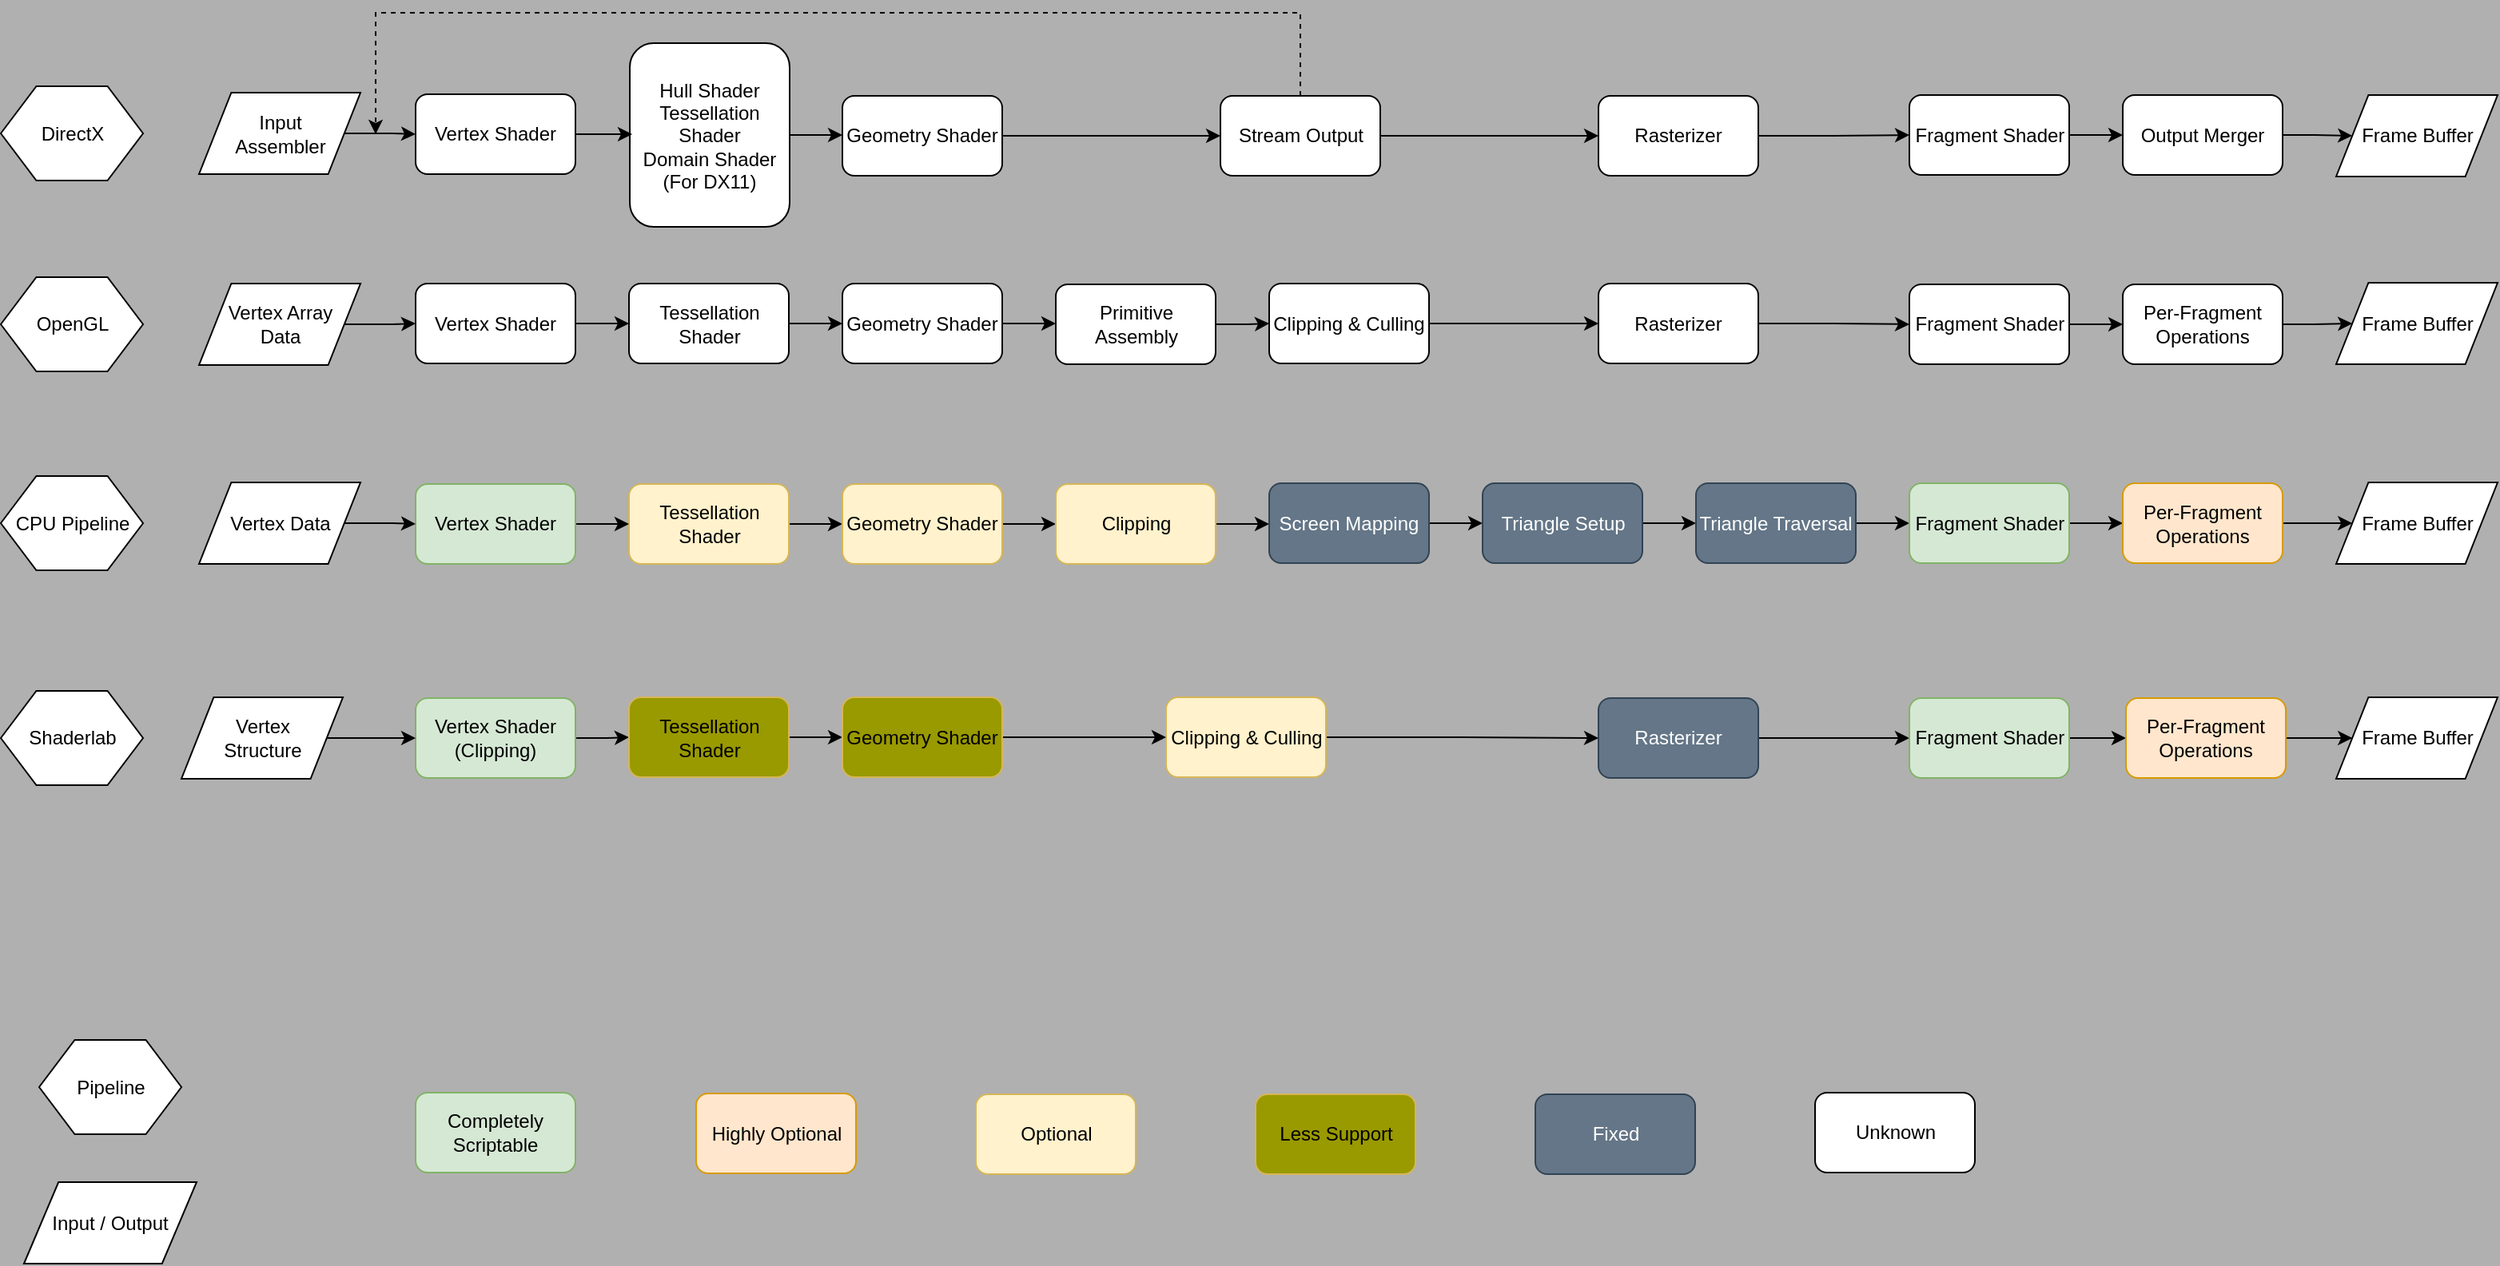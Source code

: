 <mxfile version="10.5.9" type="device"><diagram name="Page-1" id="edf60f1a-56cd-e834-aa8a-f176f3a09ee4"><mxGraphModel dx="2406" dy="980" grid="0" gridSize="10" guides="1" tooltips="1" connect="1" arrows="1" fold="1" page="1" pageScale="1" pageWidth="600" pageHeight="900" background="#B0B0B0" math="0" shadow="0"><root><mxCell id="0"/><mxCell id="1" parent="0"/><mxCell id="EK5aybAwQt3Stfx6Am9G-25" style="edgeStyle=orthogonalEdgeStyle;rounded=0;orthogonalLoop=1;jettySize=auto;html=1;exitX=1;exitY=0.5;exitDx=0;exitDy=0;entryX=0;entryY=0.5;entryDx=0;entryDy=0;" edge="1" parent="1" source="EK5aybAwQt3Stfx6Am9G-5" target="EK5aybAwQt3Stfx6Am9G-10"><mxGeometry relative="1" as="geometry"/></mxCell><mxCell id="EK5aybAwQt3Stfx6Am9G-5" value="Tessellation Shader" style="rounded=1;whiteSpace=wrap;html=1;fillColor=#fff2cc;strokeColor=#d6b656;" vertex="1" parent="1"><mxGeometry x="-86.5" y="375" width="100" height="50" as="geometry"/></mxCell><mxCell id="EK5aybAwQt3Stfx6Am9G-24" style="edgeStyle=orthogonalEdgeStyle;rounded=0;orthogonalLoop=1;jettySize=auto;html=1;exitX=1;exitY=0.5;exitDx=0;exitDy=0;entryX=0;entryY=0.5;entryDx=0;entryDy=0;" edge="1" parent="1" source="EK5aybAwQt3Stfx6Am9G-6" target="EK5aybAwQt3Stfx6Am9G-5"><mxGeometry relative="1" as="geometry"/></mxCell><mxCell id="EK5aybAwQt3Stfx6Am9G-6" value="Vertex Shader" style="rounded=1;whiteSpace=wrap;html=1;fillColor=#d5e8d4;strokeColor=#82b366;" vertex="1" parent="1"><mxGeometry x="-220" y="375" width="100" height="50" as="geometry"/></mxCell><mxCell id="EK5aybAwQt3Stfx6Am9G-28" style="edgeStyle=orthogonalEdgeStyle;rounded=0;orthogonalLoop=1;jettySize=auto;html=1;exitX=1;exitY=0.5;exitDx=0;exitDy=0;" edge="1" parent="1" source="EK5aybAwQt3Stfx6Am9G-10" target="EK5aybAwQt3Stfx6Am9G-11"><mxGeometry relative="1" as="geometry"/></mxCell><mxCell id="EK5aybAwQt3Stfx6Am9G-10" value="Geometry Shader" style="rounded=1;whiteSpace=wrap;html=1;fillColor=#fff2cc;strokeColor=#d6b656;" vertex="1" parent="1"><mxGeometry x="47" y="375" width="100" height="50" as="geometry"/></mxCell><mxCell id="EK5aybAwQt3Stfx6Am9G-139" style="edgeStyle=orthogonalEdgeStyle;rounded=0;orthogonalLoop=1;jettySize=auto;html=1;exitX=1;exitY=0.5;exitDx=0;exitDy=0;entryX=0;entryY=0.5;entryDx=0;entryDy=0;" edge="1" parent="1" source="EK5aybAwQt3Stfx6Am9G-11" target="EK5aybAwQt3Stfx6Am9G-12"><mxGeometry relative="1" as="geometry"/></mxCell><mxCell id="EK5aybAwQt3Stfx6Am9G-11" value="Clipping" style="rounded=1;whiteSpace=wrap;html=1;fillColor=#fff2cc;strokeColor=#d6b656;" vertex="1" parent="1"><mxGeometry x="180.5" y="375" width="100" height="50" as="geometry"/></mxCell><mxCell id="EK5aybAwQt3Stfx6Am9G-32" style="edgeStyle=orthogonalEdgeStyle;rounded=0;orthogonalLoop=1;jettySize=auto;html=1;exitX=1;exitY=0.5;exitDx=0;exitDy=0;entryX=0;entryY=0.5;entryDx=0;entryDy=0;" edge="1" parent="1" source="EK5aybAwQt3Stfx6Am9G-12" target="EK5aybAwQt3Stfx6Am9G-15"><mxGeometry relative="1" as="geometry"/></mxCell><mxCell id="EK5aybAwQt3Stfx6Am9G-12" value="Screen Mapping" style="rounded=1;whiteSpace=wrap;html=1;fillColor=#647687;strokeColor=#314354;fontColor=#ffffff;" vertex="1" parent="1"><mxGeometry x="314" y="374.5" width="100" height="50" as="geometry"/></mxCell><mxCell id="EK5aybAwQt3Stfx6Am9G-33" style="edgeStyle=orthogonalEdgeStyle;rounded=0;orthogonalLoop=1;jettySize=auto;html=1;exitX=1;exitY=0.5;exitDx=0;exitDy=0;" edge="1" parent="1" source="EK5aybAwQt3Stfx6Am9G-15" target="EK5aybAwQt3Stfx6Am9G-16"><mxGeometry relative="1" as="geometry"/></mxCell><mxCell id="EK5aybAwQt3Stfx6Am9G-15" value="Triangle Setup" style="rounded=1;whiteSpace=wrap;html=1;fillColor=#647687;strokeColor=#314354;fontColor=#ffffff;" vertex="1" parent="1"><mxGeometry x="447.5" y="374.5" width="100" height="50" as="geometry"/></mxCell><mxCell id="EK5aybAwQt3Stfx6Am9G-35" style="edgeStyle=orthogonalEdgeStyle;rounded=0;orthogonalLoop=1;jettySize=auto;html=1;exitX=1;exitY=0.5;exitDx=0;exitDy=0;entryX=0;entryY=0.5;entryDx=0;entryDy=0;" edge="1" parent="1" source="EK5aybAwQt3Stfx6Am9G-16" target="EK5aybAwQt3Stfx6Am9G-17"><mxGeometry relative="1" as="geometry"/></mxCell><mxCell id="EK5aybAwQt3Stfx6Am9G-16" value="Triangle Traversal" style="rounded=1;whiteSpace=wrap;html=1;fillColor=#647687;strokeColor=#314354;fontColor=#ffffff;" vertex="1" parent="1"><mxGeometry x="581" y="374.5" width="100" height="50" as="geometry"/></mxCell><mxCell id="EK5aybAwQt3Stfx6Am9G-36" style="edgeStyle=orthogonalEdgeStyle;rounded=0;orthogonalLoop=1;jettySize=auto;html=1;exitX=1;exitY=0.5;exitDx=0;exitDy=0;" edge="1" parent="1" source="EK5aybAwQt3Stfx6Am9G-17" target="EK5aybAwQt3Stfx6Am9G-18"><mxGeometry relative="1" as="geometry"/></mxCell><mxCell id="EK5aybAwQt3Stfx6Am9G-17" value="Fragment Shader" style="rounded=1;whiteSpace=wrap;html=1;fillColor=#d5e8d4;strokeColor=#82b366;" vertex="1" parent="1"><mxGeometry x="714.5" y="374.5" width="100" height="50" as="geometry"/></mxCell><mxCell id="EK5aybAwQt3Stfx6Am9G-37" style="edgeStyle=orthogonalEdgeStyle;rounded=0;orthogonalLoop=1;jettySize=auto;html=1;exitX=1;exitY=0.5;exitDx=0;exitDy=0;entryX=0;entryY=0.5;entryDx=0;entryDy=0;" edge="1" parent="1" source="EK5aybAwQt3Stfx6Am9G-18" target="EK5aybAwQt3Stfx6Am9G-19"><mxGeometry relative="1" as="geometry"/></mxCell><mxCell id="EK5aybAwQt3Stfx6Am9G-18" value="Per-Fragment Operations&lt;br&gt;" style="rounded=1;whiteSpace=wrap;html=1;fillColor=#ffe6cc;strokeColor=#d79b00;" vertex="1" parent="1"><mxGeometry x="848" y="374.5" width="100" height="50" as="geometry"/></mxCell><mxCell id="EK5aybAwQt3Stfx6Am9G-19" value="Frame Buffer" style="shape=parallelogram;perimeter=parallelogramPerimeter;whiteSpace=wrap;html=1;" vertex="1" parent="1"><mxGeometry x="981.5" y="374" width="101" height="51" as="geometry"/></mxCell><mxCell id="EK5aybAwQt3Stfx6Am9G-20" value="&lt;span&gt;CPU Pipeline&lt;/span&gt;" style="shape=hexagon;perimeter=hexagonPerimeter2;whiteSpace=wrap;html=1;rounded=0;comic=0;" vertex="1" parent="1"><mxGeometry x="-479.5" y="370" width="89" height="59" as="geometry"/></mxCell><mxCell id="EK5aybAwQt3Stfx6Am9G-23" style="edgeStyle=orthogonalEdgeStyle;rounded=0;orthogonalLoop=1;jettySize=auto;html=1;exitX=1;exitY=0.5;exitDx=0;exitDy=0;entryX=0;entryY=0.5;entryDx=0;entryDy=0;" edge="1" parent="1" source="EK5aybAwQt3Stfx6Am9G-22" target="EK5aybAwQt3Stfx6Am9G-6"><mxGeometry relative="1" as="geometry"/></mxCell><mxCell id="EK5aybAwQt3Stfx6Am9G-22" value="Vertex Data" style="shape=parallelogram;perimeter=parallelogramPerimeter;whiteSpace=wrap;html=1;" vertex="1" parent="1"><mxGeometry x="-355.5" y="374" width="101" height="51" as="geometry"/></mxCell><mxCell id="EK5aybAwQt3Stfx6Am9G-98" style="edgeStyle=orthogonalEdgeStyle;rounded=0;orthogonalLoop=1;jettySize=auto;html=1;exitX=1;exitY=0.5;exitDx=0;exitDy=0;" edge="1" parent="1" source="EK5aybAwQt3Stfx6Am9G-41" target="EK5aybAwQt3Stfx6Am9G-66"><mxGeometry relative="1" as="geometry"/></mxCell><mxCell id="EK5aybAwQt3Stfx6Am9G-41" value="Vertex Shader&lt;br&gt;(Clipping)&lt;br&gt;" style="rounded=1;whiteSpace=wrap;html=1;fillColor=#d5e8d4;strokeColor=#82b366;" vertex="1" parent="1"><mxGeometry x="-220" y="509" width="100" height="50" as="geometry"/></mxCell><mxCell id="EK5aybAwQt3Stfx6Am9G-93" style="edgeStyle=orthogonalEdgeStyle;rounded=0;orthogonalLoop=1;jettySize=auto;html=1;exitX=1;exitY=0.5;exitDx=0;exitDy=0;entryX=0;entryY=0.5;entryDx=0;entryDy=0;" edge="1" parent="1" source="EK5aybAwQt3Stfx6Am9G-51" target="EK5aybAwQt3Stfx6Am9G-53"><mxGeometry relative="1" as="geometry"/></mxCell><mxCell id="EK5aybAwQt3Stfx6Am9G-51" value="Rasterizer" style="rounded=1;whiteSpace=wrap;html=1;fillColor=#647687;strokeColor=#314354;fontColor=#ffffff;" vertex="1" parent="1"><mxGeometry x="520" y="509" width="100" height="50" as="geometry"/></mxCell><mxCell id="EK5aybAwQt3Stfx6Am9G-52" style="edgeStyle=orthogonalEdgeStyle;rounded=0;orthogonalLoop=1;jettySize=auto;html=1;exitX=1;exitY=0.5;exitDx=0;exitDy=0;" edge="1" parent="1" source="EK5aybAwQt3Stfx6Am9G-53" target="EK5aybAwQt3Stfx6Am9G-55"><mxGeometry relative="1" as="geometry"/></mxCell><mxCell id="EK5aybAwQt3Stfx6Am9G-53" value="Fragment Shader" style="rounded=1;whiteSpace=wrap;html=1;fillColor=#d5e8d4;strokeColor=#82b366;" vertex="1" parent="1"><mxGeometry x="714.5" y="509" width="100" height="50" as="geometry"/></mxCell><mxCell id="EK5aybAwQt3Stfx6Am9G-54" style="edgeStyle=orthogonalEdgeStyle;rounded=0;orthogonalLoop=1;jettySize=auto;html=1;exitX=1;exitY=0.5;exitDx=0;exitDy=0;entryX=0;entryY=0.5;entryDx=0;entryDy=0;" edge="1" parent="1" source="EK5aybAwQt3Stfx6Am9G-55" target="EK5aybAwQt3Stfx6Am9G-56"><mxGeometry relative="1" as="geometry"/></mxCell><mxCell id="EK5aybAwQt3Stfx6Am9G-55" value="Per-Fragment Operations&lt;br&gt;" style="rounded=1;whiteSpace=wrap;html=1;fillColor=#ffe6cc;strokeColor=#d79b00;" vertex="1" parent="1"><mxGeometry x="850" y="509" width="100" height="50" as="geometry"/></mxCell><mxCell id="EK5aybAwQt3Stfx6Am9G-56" value="Frame Buffer" style="shape=parallelogram;perimeter=parallelogramPerimeter;whiteSpace=wrap;html=1;" vertex="1" parent="1"><mxGeometry x="981.5" y="508.5" width="101" height="51" as="geometry"/></mxCell><mxCell id="EK5aybAwQt3Stfx6Am9G-57" value="&lt;span&gt;Shaderlab&lt;/span&gt;" style="shape=hexagon;perimeter=hexagonPerimeter2;whiteSpace=wrap;html=1;rounded=0;comic=0;" vertex="1" parent="1"><mxGeometry x="-479.5" y="504.5" width="89" height="59" as="geometry"/></mxCell><mxCell id="EK5aybAwQt3Stfx6Am9G-58" style="edgeStyle=orthogonalEdgeStyle;rounded=0;orthogonalLoop=1;jettySize=auto;html=1;exitX=1;exitY=0.5;exitDx=0;exitDy=0;entryX=0;entryY=0.5;entryDx=0;entryDy=0;" edge="1" parent="1" source="EK5aybAwQt3Stfx6Am9G-59" target="EK5aybAwQt3Stfx6Am9G-41"><mxGeometry relative="1" as="geometry"/></mxCell><mxCell id="EK5aybAwQt3Stfx6Am9G-59" value="Vertex&lt;br&gt;Structure" style="shape=parallelogram;perimeter=parallelogramPerimeter;whiteSpace=wrap;html=1;" vertex="1" parent="1"><mxGeometry x="-366.5" y="508.5" width="101" height="51" as="geometry"/></mxCell><mxCell id="EK5aybAwQt3Stfx6Am9G-94" style="edgeStyle=orthogonalEdgeStyle;rounded=0;orthogonalLoop=1;jettySize=auto;html=1;" edge="1" parent="1" source="EK5aybAwQt3Stfx6Am9G-61" target="EK5aybAwQt3Stfx6Am9G-51"><mxGeometry relative="1" as="geometry"/></mxCell><mxCell id="EK5aybAwQt3Stfx6Am9G-61" value="Clipping &amp;amp; Culling" style="rounded=1;whiteSpace=wrap;html=1;fillColor=#fff2cc;strokeColor=#d6b656;" vertex="1" parent="1"><mxGeometry x="249.5" y="508.5" width="100" height="50" as="geometry"/></mxCell><mxCell id="EK5aybAwQt3Stfx6Am9G-65" style="edgeStyle=orthogonalEdgeStyle;rounded=0;orthogonalLoop=1;jettySize=auto;html=1;exitX=1;exitY=0.5;exitDx=0;exitDy=0;entryX=0;entryY=0.5;entryDx=0;entryDy=0;" edge="1" parent="1" source="EK5aybAwQt3Stfx6Am9G-66" target="EK5aybAwQt3Stfx6Am9G-67"><mxGeometry relative="1" as="geometry"/></mxCell><mxCell id="EK5aybAwQt3Stfx6Am9G-66" value="Tessellation Shader" style="rounded=1;whiteSpace=wrap;html=1;fillColor=#999900;strokeColor=#d6b656;" vertex="1" parent="1"><mxGeometry x="-86.5" y="508.5" width="100" height="50" as="geometry"/></mxCell><mxCell id="EK5aybAwQt3Stfx6Am9G-69" style="edgeStyle=orthogonalEdgeStyle;rounded=0;orthogonalLoop=1;jettySize=auto;html=1;exitX=1;exitY=0.5;exitDx=0;exitDy=0;entryX=0;entryY=0.5;entryDx=0;entryDy=0;" edge="1" parent="1" source="EK5aybAwQt3Stfx6Am9G-67" target="EK5aybAwQt3Stfx6Am9G-61"><mxGeometry relative="1" as="geometry"/></mxCell><mxCell id="EK5aybAwQt3Stfx6Am9G-67" value="Geometry Shader" style="rounded=1;whiteSpace=wrap;html=1;fillColor=#999900;strokeColor=#d6b656;" vertex="1" parent="1"><mxGeometry x="47" y="508.5" width="100" height="50" as="geometry"/></mxCell><mxCell id="EK5aybAwQt3Stfx6Am9G-70" style="edgeStyle=orthogonalEdgeStyle;rounded=0;orthogonalLoop=1;jettySize=auto;html=1;exitX=1;exitY=0.5;exitDx=0;exitDy=0;entryX=0;entryY=0.5;entryDx=0;entryDy=0;" edge="1" parent="1" source="EK5aybAwQt3Stfx6Am9G-71" target="EK5aybAwQt3Stfx6Am9G-75"><mxGeometry relative="1" as="geometry"/></mxCell><mxCell id="EK5aybAwQt3Stfx6Am9G-71" value="Tessellation Shader" style="rounded=1;whiteSpace=wrap;html=1;" vertex="1" parent="1"><mxGeometry x="-86.5" y="249.5" width="100" height="50" as="geometry"/></mxCell><mxCell id="EK5aybAwQt3Stfx6Am9G-72" style="edgeStyle=orthogonalEdgeStyle;rounded=0;orthogonalLoop=1;jettySize=auto;html=1;exitX=1;exitY=0.5;exitDx=0;exitDy=0;entryX=0;entryY=0.5;entryDx=0;entryDy=0;" edge="1" parent="1" source="EK5aybAwQt3Stfx6Am9G-73" target="EK5aybAwQt3Stfx6Am9G-71"><mxGeometry relative="1" as="geometry"/></mxCell><mxCell id="EK5aybAwQt3Stfx6Am9G-73" value="Vertex Shader" style="rounded=1;whiteSpace=wrap;html=1;" vertex="1" parent="1"><mxGeometry x="-220" y="249.5" width="100" height="50" as="geometry"/></mxCell><mxCell id="EK5aybAwQt3Stfx6Am9G-99" style="edgeStyle=orthogonalEdgeStyle;rounded=0;orthogonalLoop=1;jettySize=auto;html=1;exitX=1;exitY=0.5;exitDx=0;exitDy=0;entryX=0;entryY=0.5;entryDx=0;entryDy=0;" edge="1" parent="1" source="EK5aybAwQt3Stfx6Am9G-75" target="EK5aybAwQt3Stfx6Am9G-92"><mxGeometry relative="1" as="geometry"/></mxCell><mxCell id="EK5aybAwQt3Stfx6Am9G-75" value="Geometry Shader" style="rounded=1;whiteSpace=wrap;html=1;" vertex="1" parent="1"><mxGeometry x="47" y="249.5" width="100" height="50" as="geometry"/></mxCell><mxCell id="EK5aybAwQt3Stfx6Am9G-102" style="edgeStyle=orthogonalEdgeStyle;rounded=0;orthogonalLoop=1;jettySize=auto;html=1;exitX=1;exitY=0.5;exitDx=0;exitDy=0;" edge="1" parent="1" source="EK5aybAwQt3Stfx6Am9G-77" target="EK5aybAwQt3Stfx6Am9G-101"><mxGeometry relative="1" as="geometry"/></mxCell><mxCell id="EK5aybAwQt3Stfx6Am9G-77" value="Clipping &amp;amp; Culling" style="rounded=1;whiteSpace=wrap;html=1;" vertex="1" parent="1"><mxGeometry x="314" y="249.5" width="100" height="50" as="geometry"/></mxCell><mxCell id="EK5aybAwQt3Stfx6Am9G-84" style="edgeStyle=orthogonalEdgeStyle;rounded=0;orthogonalLoop=1;jettySize=auto;html=1;exitX=1;exitY=0.5;exitDx=0;exitDy=0;" edge="1" parent="1" source="EK5aybAwQt3Stfx6Am9G-85" target="EK5aybAwQt3Stfx6Am9G-87"><mxGeometry relative="1" as="geometry"/></mxCell><mxCell id="EK5aybAwQt3Stfx6Am9G-85" value="Fragment Shader" style="rounded=1;whiteSpace=wrap;html=1;" vertex="1" parent="1"><mxGeometry x="714.5" y="250" width="100" height="50" as="geometry"/></mxCell><mxCell id="EK5aybAwQt3Stfx6Am9G-86" style="edgeStyle=orthogonalEdgeStyle;rounded=0;orthogonalLoop=1;jettySize=auto;html=1;exitX=1;exitY=0.5;exitDx=0;exitDy=0;entryX=0;entryY=0.5;entryDx=0;entryDy=0;" edge="1" parent="1" source="EK5aybAwQt3Stfx6Am9G-87" target="EK5aybAwQt3Stfx6Am9G-88"><mxGeometry relative="1" as="geometry"/></mxCell><mxCell id="EK5aybAwQt3Stfx6Am9G-87" value="Per-Fragment Operations&lt;br&gt;" style="rounded=1;whiteSpace=wrap;html=1;" vertex="1" parent="1"><mxGeometry x="848" y="250" width="100" height="50" as="geometry"/></mxCell><mxCell id="EK5aybAwQt3Stfx6Am9G-88" value="Frame Buffer" style="shape=parallelogram;perimeter=parallelogramPerimeter;whiteSpace=wrap;html=1;" vertex="1" parent="1"><mxGeometry x="981.5" y="249" width="101" height="51" as="geometry"/></mxCell><mxCell id="EK5aybAwQt3Stfx6Am9G-89" value="&lt;span&gt;OpenGL&lt;/span&gt;" style="shape=hexagon;perimeter=hexagonPerimeter2;whiteSpace=wrap;html=1;rounded=0;comic=0;" vertex="1" parent="1"><mxGeometry x="-479.5" y="245.5" width="89" height="59" as="geometry"/></mxCell><mxCell id="EK5aybAwQt3Stfx6Am9G-90" style="edgeStyle=orthogonalEdgeStyle;rounded=0;orthogonalLoop=1;jettySize=auto;html=1;exitX=1;exitY=0.5;exitDx=0;exitDy=0;entryX=0;entryY=0.5;entryDx=0;entryDy=0;" edge="1" parent="1" source="EK5aybAwQt3Stfx6Am9G-91" target="EK5aybAwQt3Stfx6Am9G-73"><mxGeometry relative="1" as="geometry"/></mxCell><mxCell id="EK5aybAwQt3Stfx6Am9G-91" value="Vertex Array&lt;br&gt;Data" style="shape=parallelogram;perimeter=parallelogramPerimeter;whiteSpace=wrap;html=1;" vertex="1" parent="1"><mxGeometry x="-355.5" y="249.5" width="101" height="51" as="geometry"/></mxCell><mxCell id="EK5aybAwQt3Stfx6Am9G-100" style="edgeStyle=orthogonalEdgeStyle;rounded=0;orthogonalLoop=1;jettySize=auto;html=1;exitX=1;exitY=0.5;exitDx=0;exitDy=0;" edge="1" parent="1" source="EK5aybAwQt3Stfx6Am9G-92" target="EK5aybAwQt3Stfx6Am9G-77"><mxGeometry relative="1" as="geometry"/></mxCell><mxCell id="EK5aybAwQt3Stfx6Am9G-92" value="&lt;span&gt;Primitive Assembly&lt;/span&gt;" style="rounded=1;whiteSpace=wrap;html=1;" vertex="1" parent="1"><mxGeometry x="180.5" y="250" width="100" height="50" as="geometry"/></mxCell><mxCell id="EK5aybAwQt3Stfx6Am9G-103" style="edgeStyle=orthogonalEdgeStyle;rounded=0;orthogonalLoop=1;jettySize=auto;html=1;exitX=1;exitY=0.5;exitDx=0;exitDy=0;" edge="1" parent="1" source="EK5aybAwQt3Stfx6Am9G-101" target="EK5aybAwQt3Stfx6Am9G-85"><mxGeometry relative="1" as="geometry"/></mxCell><mxCell id="EK5aybAwQt3Stfx6Am9G-101" value="Rasterizer" style="rounded=1;whiteSpace=wrap;html=1;" vertex="1" parent="1"><mxGeometry x="520" y="249.5" width="100" height="50" as="geometry"/></mxCell><mxCell id="EK5aybAwQt3Stfx6Am9G-104" style="edgeStyle=orthogonalEdgeStyle;rounded=0;orthogonalLoop=1;jettySize=auto;html=1;exitX=1;exitY=0.5;exitDx=0;exitDy=0;entryX=0;entryY=0.5;entryDx=0;entryDy=0;" edge="1" parent="1" source="EK5aybAwQt3Stfx6Am9G-105" target="EK5aybAwQt3Stfx6Am9G-109"><mxGeometry relative="1" as="geometry"/></mxCell><mxCell id="EK5aybAwQt3Stfx6Am9G-105" value="Hull Shader Tessellation Shader&lt;br&gt;Domain Shader&lt;br&gt;(For DX11)&lt;br&gt;" style="rounded=1;whiteSpace=wrap;html=1;" vertex="1" parent="1"><mxGeometry x="-86" y="99" width="100" height="115" as="geometry"/></mxCell><mxCell id="EK5aybAwQt3Stfx6Am9G-124" style="edgeStyle=orthogonalEdgeStyle;rounded=0;orthogonalLoop=1;jettySize=auto;html=1;exitX=1;exitY=0.5;exitDx=0;exitDy=0;entryX=0.015;entryY=0.497;entryDx=0;entryDy=0;entryPerimeter=0;" edge="1" parent="1" source="EK5aybAwQt3Stfx6Am9G-107" target="EK5aybAwQt3Stfx6Am9G-105"><mxGeometry relative="1" as="geometry"/></mxCell><mxCell id="EK5aybAwQt3Stfx6Am9G-107" value="Vertex Shader" style="rounded=1;whiteSpace=wrap;html=1;" vertex="1" parent="1"><mxGeometry x="-220" y="131" width="100" height="50" as="geometry"/></mxCell><mxCell id="EK5aybAwQt3Stfx6Am9G-126" style="edgeStyle=orthogonalEdgeStyle;rounded=0;orthogonalLoop=1;jettySize=auto;html=1;exitX=1;exitY=0.5;exitDx=0;exitDy=0;" edge="1" parent="1" source="EK5aybAwQt3Stfx6Am9G-109" target="EK5aybAwQt3Stfx6Am9G-125"><mxGeometry relative="1" as="geometry"/></mxCell><mxCell id="EK5aybAwQt3Stfx6Am9G-109" value="Geometry Shader" style="rounded=1;whiteSpace=wrap;html=1;" vertex="1" parent="1"><mxGeometry x="47" y="132" width="100" height="50" as="geometry"/></mxCell><mxCell id="EK5aybAwQt3Stfx6Am9G-112" style="edgeStyle=orthogonalEdgeStyle;rounded=0;orthogonalLoop=1;jettySize=auto;html=1;exitX=1;exitY=0.5;exitDx=0;exitDy=0;" edge="1" parent="1" source="EK5aybAwQt3Stfx6Am9G-113" target="EK5aybAwQt3Stfx6Am9G-115"><mxGeometry relative="1" as="geometry"/></mxCell><mxCell id="EK5aybAwQt3Stfx6Am9G-113" value="Fragment Shader" style="rounded=1;whiteSpace=wrap;html=1;" vertex="1" parent="1"><mxGeometry x="714.5" y="131.5" width="100" height="50" as="geometry"/></mxCell><mxCell id="EK5aybAwQt3Stfx6Am9G-114" style="edgeStyle=orthogonalEdgeStyle;rounded=0;orthogonalLoop=1;jettySize=auto;html=1;exitX=1;exitY=0.5;exitDx=0;exitDy=0;entryX=0;entryY=0.5;entryDx=0;entryDy=0;" edge="1" parent="1" source="EK5aybAwQt3Stfx6Am9G-115" target="EK5aybAwQt3Stfx6Am9G-116"><mxGeometry relative="1" as="geometry"/></mxCell><mxCell id="EK5aybAwQt3Stfx6Am9G-115" value="Output Merger" style="rounded=1;whiteSpace=wrap;html=1;" vertex="1" parent="1"><mxGeometry x="848" y="131.5" width="100" height="50" as="geometry"/></mxCell><mxCell id="EK5aybAwQt3Stfx6Am9G-116" value="Frame Buffer" style="shape=parallelogram;perimeter=parallelogramPerimeter;whiteSpace=wrap;html=1;" vertex="1" parent="1"><mxGeometry x="981.5" y="131.5" width="101" height="51" as="geometry"/></mxCell><mxCell id="EK5aybAwQt3Stfx6Am9G-117" value="&lt;span&gt;DirectX&lt;/span&gt;" style="shape=hexagon;perimeter=hexagonPerimeter2;whiteSpace=wrap;html=1;rounded=0;comic=0;" vertex="1" parent="1"><mxGeometry x="-479.5" y="126" width="89" height="59" as="geometry"/></mxCell><mxCell id="EK5aybAwQt3Stfx6Am9G-118" style="edgeStyle=orthogonalEdgeStyle;rounded=0;orthogonalLoop=1;jettySize=auto;html=1;exitX=1;exitY=0.5;exitDx=0;exitDy=0;entryX=0;entryY=0.5;entryDx=0;entryDy=0;" edge="1" parent="1" source="EK5aybAwQt3Stfx6Am9G-119" target="EK5aybAwQt3Stfx6Am9G-107"><mxGeometry relative="1" as="geometry"/></mxCell><mxCell id="EK5aybAwQt3Stfx6Am9G-119" value="Input&lt;br&gt;Assembler" style="shape=parallelogram;perimeter=parallelogramPerimeter;whiteSpace=wrap;html=1;" vertex="1" parent="1"><mxGeometry x="-355.5" y="130" width="101" height="51" as="geometry"/></mxCell><mxCell id="EK5aybAwQt3Stfx6Am9G-122" style="edgeStyle=orthogonalEdgeStyle;rounded=0;orthogonalLoop=1;jettySize=auto;html=1;exitX=1;exitY=0.5;exitDx=0;exitDy=0;" edge="1" parent="1" source="EK5aybAwQt3Stfx6Am9G-123" target="EK5aybAwQt3Stfx6Am9G-113"><mxGeometry relative="1" as="geometry"/></mxCell><mxCell id="EK5aybAwQt3Stfx6Am9G-123" value="Rasterizer" style="rounded=1;whiteSpace=wrap;html=1;" vertex="1" parent="1"><mxGeometry x="520" y="132" width="100" height="50" as="geometry"/></mxCell><mxCell id="EK5aybAwQt3Stfx6Am9G-127" style="edgeStyle=orthogonalEdgeStyle;rounded=0;orthogonalLoop=1;jettySize=auto;html=1;exitX=1;exitY=0.5;exitDx=0;exitDy=0;" edge="1" parent="1" source="EK5aybAwQt3Stfx6Am9G-125" target="EK5aybAwQt3Stfx6Am9G-123"><mxGeometry relative="1" as="geometry"/></mxCell><mxCell id="EK5aybAwQt3Stfx6Am9G-128" style="edgeStyle=orthogonalEdgeStyle;rounded=0;orthogonalLoop=1;jettySize=auto;html=1;exitX=0.5;exitY=0;exitDx=0;exitDy=0;dashed=1;" edge="1" parent="1" source="EK5aybAwQt3Stfx6Am9G-125"><mxGeometry relative="1" as="geometry"><mxPoint x="-245" y="156" as="targetPoint"/><Array as="points"><mxPoint x="333" y="80"/><mxPoint x="-245" y="80"/><mxPoint x="-245" y="131"/></Array></mxGeometry></mxCell><mxCell id="EK5aybAwQt3Stfx6Am9G-125" value="&lt;span&gt;Stream Output&lt;/span&gt;" style="rounded=1;whiteSpace=wrap;html=1;" vertex="1" parent="1"><mxGeometry x="283.5" y="132" width="100" height="50" as="geometry"/></mxCell><mxCell id="EK5aybAwQt3Stfx6Am9G-129" value="Completely&lt;br&gt;Scriptable&lt;br&gt;" style="rounded=1;whiteSpace=wrap;html=1;fillColor=#d5e8d4;strokeColor=#82b366;" vertex="1" parent="1"><mxGeometry x="-220" y="756" width="100" height="50" as="geometry"/></mxCell><mxCell id="EK5aybAwQt3Stfx6Am9G-130" value="Less Support" style="rounded=1;whiteSpace=wrap;html=1;fillColor=#999900;strokeColor=#d6b656;" vertex="1" parent="1"><mxGeometry x="305.5" y="757" width="100" height="50" as="geometry"/></mxCell><mxCell id="EK5aybAwQt3Stfx6Am9G-131" value="&lt;span&gt;Pipeline&lt;/span&gt;" style="shape=hexagon;perimeter=hexagonPerimeter2;whiteSpace=wrap;html=1;rounded=0;comic=0;" vertex="1" parent="1"><mxGeometry x="-455.5" y="723" width="89" height="59" as="geometry"/></mxCell><mxCell id="EK5aybAwQt3Stfx6Am9G-132" value="Input / Output" style="shape=parallelogram;perimeter=parallelogramPerimeter;whiteSpace=wrap;html=1;" vertex="1" parent="1"><mxGeometry x="-465" y="812" width="108" height="51" as="geometry"/></mxCell><mxCell id="EK5aybAwQt3Stfx6Am9G-133" value="Highly Optional&lt;br&gt;" style="rounded=1;whiteSpace=wrap;html=1;fillColor=#ffe6cc;strokeColor=#d79b00;" vertex="1" parent="1"><mxGeometry x="-44.5" y="756.5" width="100" height="50" as="geometry"/></mxCell><mxCell id="EK5aybAwQt3Stfx6Am9G-134" value="Optional" style="rounded=1;whiteSpace=wrap;html=1;fillColor=#fff2cc;strokeColor=#d6b656;" vertex="1" parent="1"><mxGeometry x="130.5" y="757" width="100" height="50" as="geometry"/></mxCell><mxCell id="EK5aybAwQt3Stfx6Am9G-135" value="Fixed" style="rounded=1;whiteSpace=wrap;html=1;fillColor=#647687;strokeColor=#314354;fontColor=#ffffff;" vertex="1" parent="1"><mxGeometry x="480.5" y="757" width="100" height="50" as="geometry"/></mxCell><mxCell id="EK5aybAwQt3Stfx6Am9G-138" value="Unknown" style="rounded=1;whiteSpace=wrap;html=1;" vertex="1" parent="1"><mxGeometry x="655.5" y="756" width="100" height="50" as="geometry"/></mxCell></root></mxGraphModel></diagram></mxfile>
